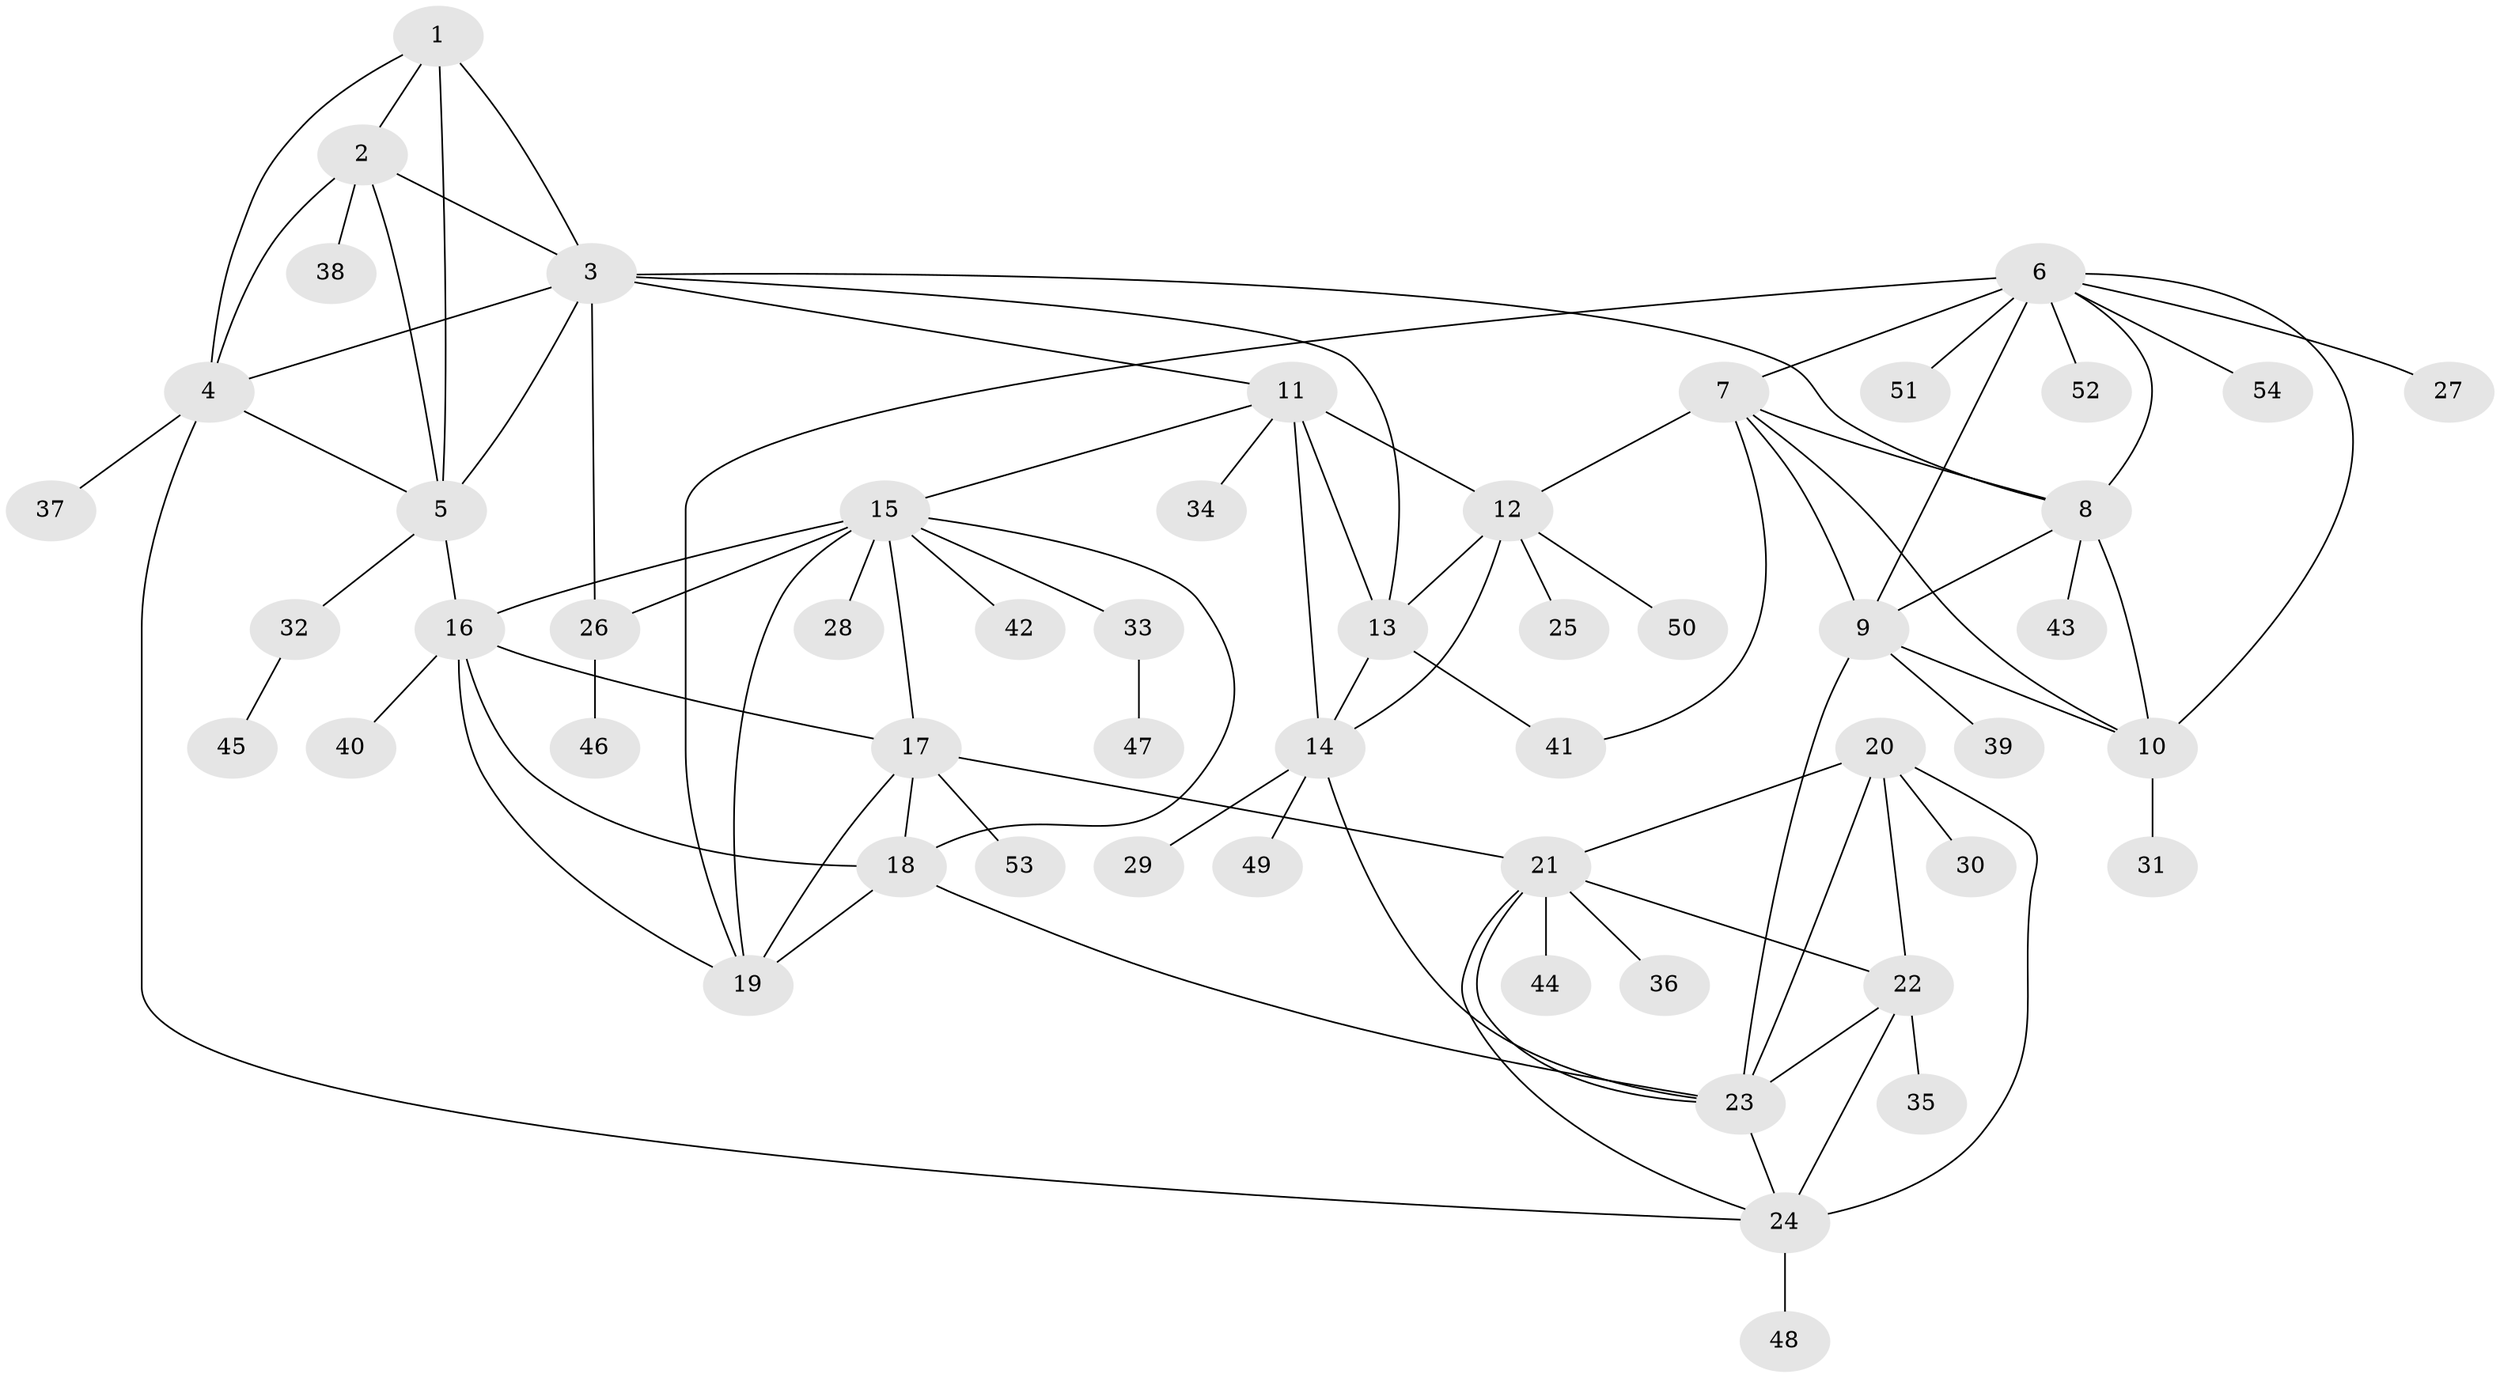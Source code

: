 // original degree distribution, {5: 0.038834951456310676, 7: 0.08737864077669903, 9: 0.009708737864077669, 11: 0.019417475728155338, 8: 0.04854368932038835, 6: 0.02912621359223301, 10: 0.009708737864077669, 2: 0.1941747572815534, 3: 0.019417475728155338, 1: 0.5436893203883495}
// Generated by graph-tools (version 1.1) at 2025/37/03/09/25 02:37:20]
// undirected, 54 vertices, 90 edges
graph export_dot {
graph [start="1"]
  node [color=gray90,style=filled];
  1;
  2;
  3;
  4;
  5;
  6;
  7;
  8;
  9;
  10;
  11;
  12;
  13;
  14;
  15;
  16;
  17;
  18;
  19;
  20;
  21;
  22;
  23;
  24;
  25;
  26;
  27;
  28;
  29;
  30;
  31;
  32;
  33;
  34;
  35;
  36;
  37;
  38;
  39;
  40;
  41;
  42;
  43;
  44;
  45;
  46;
  47;
  48;
  49;
  50;
  51;
  52;
  53;
  54;
  1 -- 2 [weight=1.0];
  1 -- 3 [weight=1.0];
  1 -- 4 [weight=1.0];
  1 -- 5 [weight=1.0];
  2 -- 3 [weight=1.0];
  2 -- 4 [weight=1.0];
  2 -- 5 [weight=1.0];
  2 -- 38 [weight=2.0];
  3 -- 4 [weight=1.0];
  3 -- 5 [weight=1.0];
  3 -- 8 [weight=1.0];
  3 -- 11 [weight=1.0];
  3 -- 13 [weight=1.0];
  3 -- 26 [weight=1.0];
  4 -- 5 [weight=1.0];
  4 -- 24 [weight=1.0];
  4 -- 37 [weight=1.0];
  5 -- 16 [weight=1.0];
  5 -- 32 [weight=1.0];
  6 -- 7 [weight=1.0];
  6 -- 8 [weight=1.0];
  6 -- 9 [weight=1.0];
  6 -- 10 [weight=1.0];
  6 -- 19 [weight=1.0];
  6 -- 27 [weight=1.0];
  6 -- 51 [weight=2.0];
  6 -- 52 [weight=1.0];
  6 -- 54 [weight=1.0];
  7 -- 8 [weight=1.0];
  7 -- 9 [weight=1.0];
  7 -- 10 [weight=1.0];
  7 -- 12 [weight=1.0];
  7 -- 41 [weight=1.0];
  8 -- 9 [weight=1.0];
  8 -- 10 [weight=1.0];
  8 -- 43 [weight=1.0];
  9 -- 10 [weight=1.0];
  9 -- 23 [weight=1.0];
  9 -- 39 [weight=1.0];
  10 -- 31 [weight=3.0];
  11 -- 12 [weight=2.0];
  11 -- 13 [weight=2.0];
  11 -- 14 [weight=2.0];
  11 -- 15 [weight=1.0];
  11 -- 34 [weight=1.0];
  12 -- 13 [weight=1.0];
  12 -- 14 [weight=1.0];
  12 -- 25 [weight=1.0];
  12 -- 50 [weight=1.0];
  13 -- 14 [weight=1.0];
  13 -- 41 [weight=1.0];
  14 -- 23 [weight=1.0];
  14 -- 29 [weight=1.0];
  14 -- 49 [weight=3.0];
  15 -- 16 [weight=1.0];
  15 -- 17 [weight=1.0];
  15 -- 18 [weight=1.0];
  15 -- 19 [weight=1.0];
  15 -- 26 [weight=2.0];
  15 -- 28 [weight=1.0];
  15 -- 33 [weight=1.0];
  15 -- 42 [weight=1.0];
  16 -- 17 [weight=1.0];
  16 -- 18 [weight=1.0];
  16 -- 19 [weight=1.0];
  16 -- 40 [weight=1.0];
  17 -- 18 [weight=1.0];
  17 -- 19 [weight=1.0];
  17 -- 21 [weight=1.0];
  17 -- 53 [weight=1.0];
  18 -- 19 [weight=1.0];
  18 -- 23 [weight=1.0];
  20 -- 21 [weight=1.0];
  20 -- 22 [weight=1.0];
  20 -- 23 [weight=1.0];
  20 -- 24 [weight=2.0];
  20 -- 30 [weight=1.0];
  21 -- 22 [weight=1.0];
  21 -- 23 [weight=1.0];
  21 -- 24 [weight=1.0];
  21 -- 36 [weight=1.0];
  21 -- 44 [weight=1.0];
  22 -- 23 [weight=1.0];
  22 -- 24 [weight=1.0];
  22 -- 35 [weight=1.0];
  23 -- 24 [weight=1.0];
  24 -- 48 [weight=1.0];
  26 -- 46 [weight=1.0];
  32 -- 45 [weight=1.0];
  33 -- 47 [weight=1.0];
}
